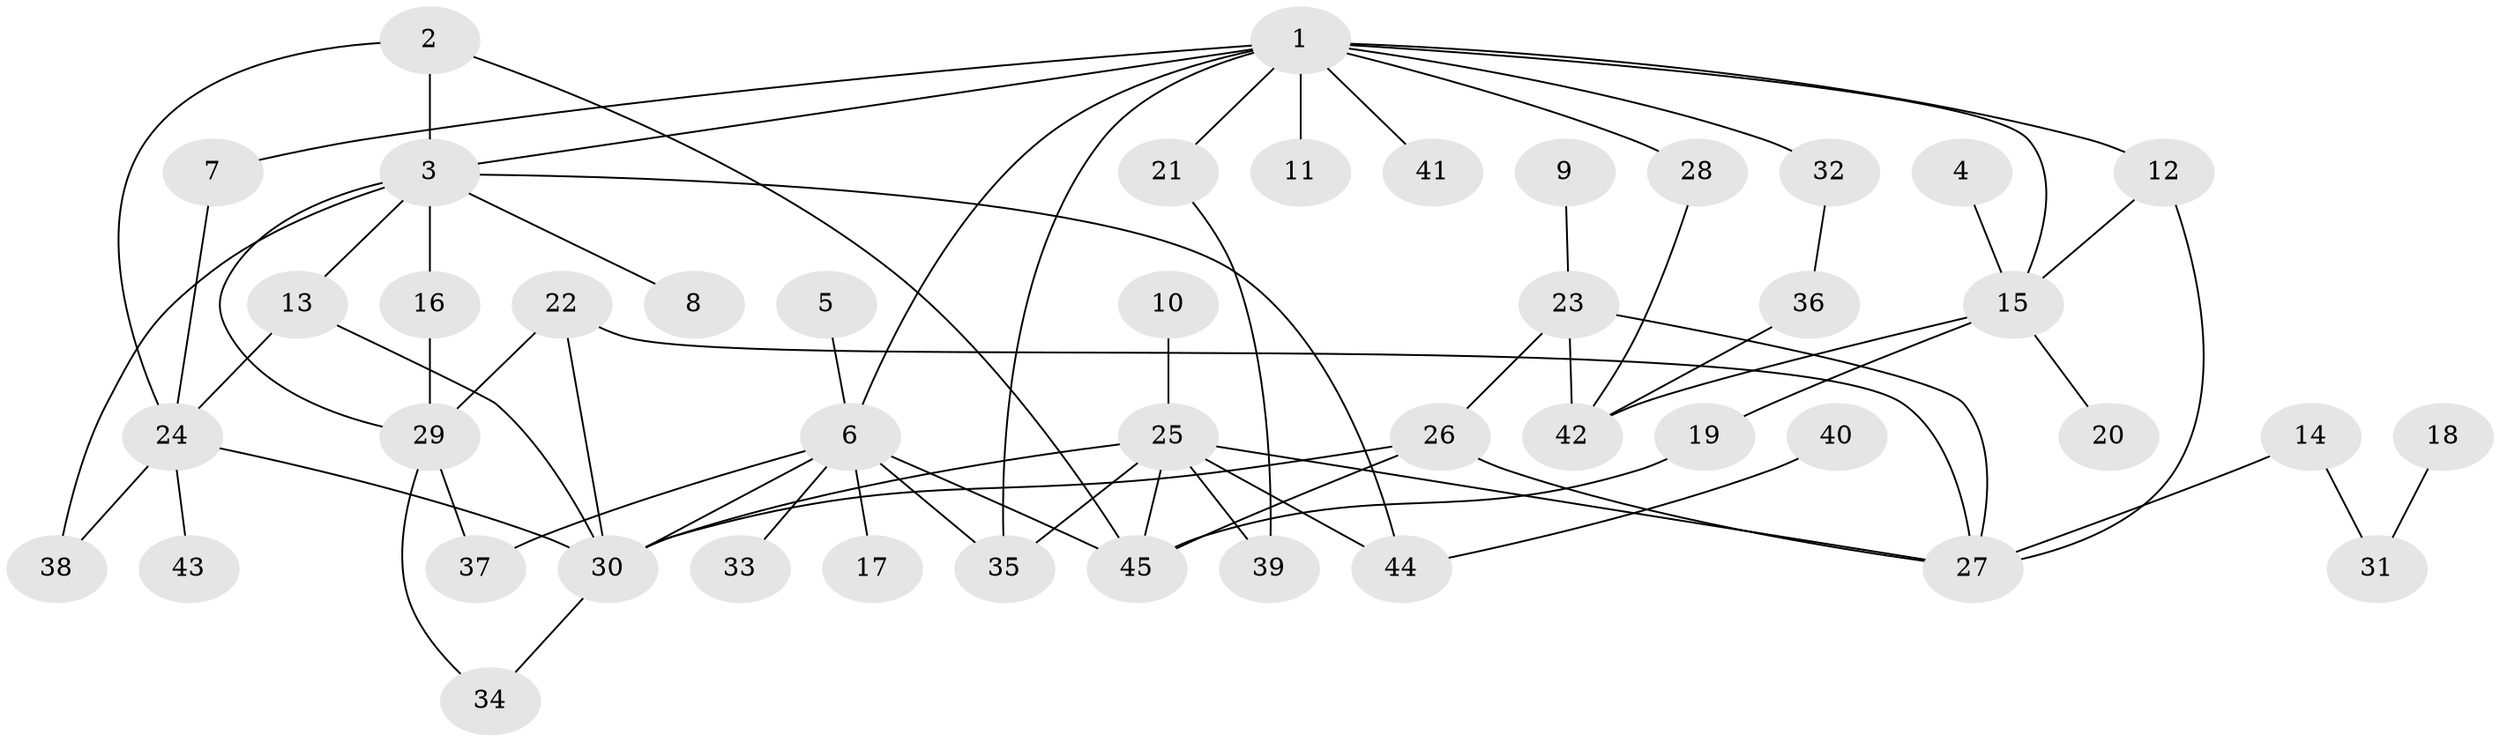 // original degree distribution, {6: 0.044444444444444446, 8: 0.022222222222222223, 7: 0.011111111111111112, 4: 0.07777777777777778, 2: 0.25555555555555554, 3: 0.2222222222222222, 5: 0.044444444444444446, 1: 0.32222222222222224}
// Generated by graph-tools (version 1.1) at 2025/49/03/09/25 03:49:16]
// undirected, 45 vertices, 69 edges
graph export_dot {
graph [start="1"]
  node [color=gray90,style=filled];
  1;
  2;
  3;
  4;
  5;
  6;
  7;
  8;
  9;
  10;
  11;
  12;
  13;
  14;
  15;
  16;
  17;
  18;
  19;
  20;
  21;
  22;
  23;
  24;
  25;
  26;
  27;
  28;
  29;
  30;
  31;
  32;
  33;
  34;
  35;
  36;
  37;
  38;
  39;
  40;
  41;
  42;
  43;
  44;
  45;
  1 -- 3 [weight=1.0];
  1 -- 6 [weight=1.0];
  1 -- 7 [weight=1.0];
  1 -- 11 [weight=1.0];
  1 -- 12 [weight=1.0];
  1 -- 15 [weight=1.0];
  1 -- 21 [weight=1.0];
  1 -- 28 [weight=1.0];
  1 -- 32 [weight=1.0];
  1 -- 35 [weight=1.0];
  1 -- 41 [weight=1.0];
  2 -- 3 [weight=1.0];
  2 -- 24 [weight=1.0];
  2 -- 45 [weight=1.0];
  3 -- 8 [weight=1.0];
  3 -- 13 [weight=1.0];
  3 -- 16 [weight=1.0];
  3 -- 29 [weight=1.0];
  3 -- 38 [weight=1.0];
  3 -- 44 [weight=1.0];
  4 -- 15 [weight=1.0];
  5 -- 6 [weight=1.0];
  6 -- 17 [weight=1.0];
  6 -- 30 [weight=1.0];
  6 -- 33 [weight=1.0];
  6 -- 35 [weight=1.0];
  6 -- 37 [weight=1.0];
  6 -- 45 [weight=1.0];
  7 -- 24 [weight=1.0];
  9 -- 23 [weight=1.0];
  10 -- 25 [weight=1.0];
  12 -- 15 [weight=1.0];
  12 -- 27 [weight=1.0];
  13 -- 24 [weight=1.0];
  13 -- 30 [weight=1.0];
  14 -- 27 [weight=1.0];
  14 -- 31 [weight=1.0];
  15 -- 19 [weight=1.0];
  15 -- 20 [weight=1.0];
  15 -- 42 [weight=1.0];
  16 -- 29 [weight=1.0];
  18 -- 31 [weight=1.0];
  19 -- 45 [weight=1.0];
  21 -- 39 [weight=1.0];
  22 -- 27 [weight=1.0];
  22 -- 29 [weight=1.0];
  22 -- 30 [weight=1.0];
  23 -- 26 [weight=1.0];
  23 -- 27 [weight=1.0];
  23 -- 42 [weight=1.0];
  24 -- 30 [weight=1.0];
  24 -- 38 [weight=1.0];
  24 -- 43 [weight=1.0];
  25 -- 27 [weight=1.0];
  25 -- 30 [weight=1.0];
  25 -- 35 [weight=1.0];
  25 -- 39 [weight=1.0];
  25 -- 44 [weight=1.0];
  25 -- 45 [weight=1.0];
  26 -- 27 [weight=1.0];
  26 -- 30 [weight=1.0];
  26 -- 45 [weight=1.0];
  28 -- 42 [weight=1.0];
  29 -- 34 [weight=1.0];
  29 -- 37 [weight=1.0];
  30 -- 34 [weight=1.0];
  32 -- 36 [weight=1.0];
  36 -- 42 [weight=1.0];
  40 -- 44 [weight=1.0];
}
